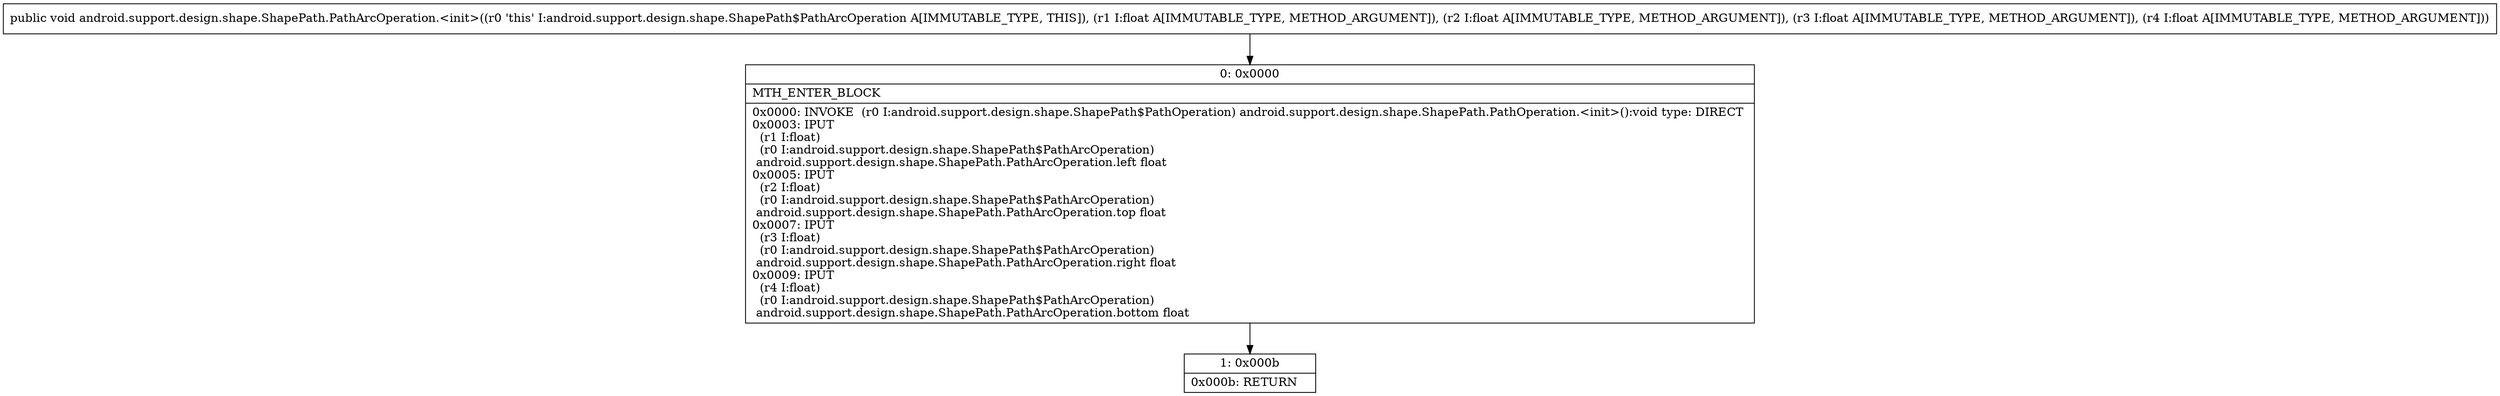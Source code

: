 digraph "CFG forandroid.support.design.shape.ShapePath.PathArcOperation.\<init\>(FFFF)V" {
Node_0 [shape=record,label="{0\:\ 0x0000|MTH_ENTER_BLOCK\l|0x0000: INVOKE  (r0 I:android.support.design.shape.ShapePath$PathOperation) android.support.design.shape.ShapePath.PathOperation.\<init\>():void type: DIRECT \l0x0003: IPUT  \l  (r1 I:float)\l  (r0 I:android.support.design.shape.ShapePath$PathArcOperation)\l android.support.design.shape.ShapePath.PathArcOperation.left float \l0x0005: IPUT  \l  (r2 I:float)\l  (r0 I:android.support.design.shape.ShapePath$PathArcOperation)\l android.support.design.shape.ShapePath.PathArcOperation.top float \l0x0007: IPUT  \l  (r3 I:float)\l  (r0 I:android.support.design.shape.ShapePath$PathArcOperation)\l android.support.design.shape.ShapePath.PathArcOperation.right float \l0x0009: IPUT  \l  (r4 I:float)\l  (r0 I:android.support.design.shape.ShapePath$PathArcOperation)\l android.support.design.shape.ShapePath.PathArcOperation.bottom float \l}"];
Node_1 [shape=record,label="{1\:\ 0x000b|0x000b: RETURN   \l}"];
MethodNode[shape=record,label="{public void android.support.design.shape.ShapePath.PathArcOperation.\<init\>((r0 'this' I:android.support.design.shape.ShapePath$PathArcOperation A[IMMUTABLE_TYPE, THIS]), (r1 I:float A[IMMUTABLE_TYPE, METHOD_ARGUMENT]), (r2 I:float A[IMMUTABLE_TYPE, METHOD_ARGUMENT]), (r3 I:float A[IMMUTABLE_TYPE, METHOD_ARGUMENT]), (r4 I:float A[IMMUTABLE_TYPE, METHOD_ARGUMENT])) }"];
MethodNode -> Node_0;
Node_0 -> Node_1;
}

